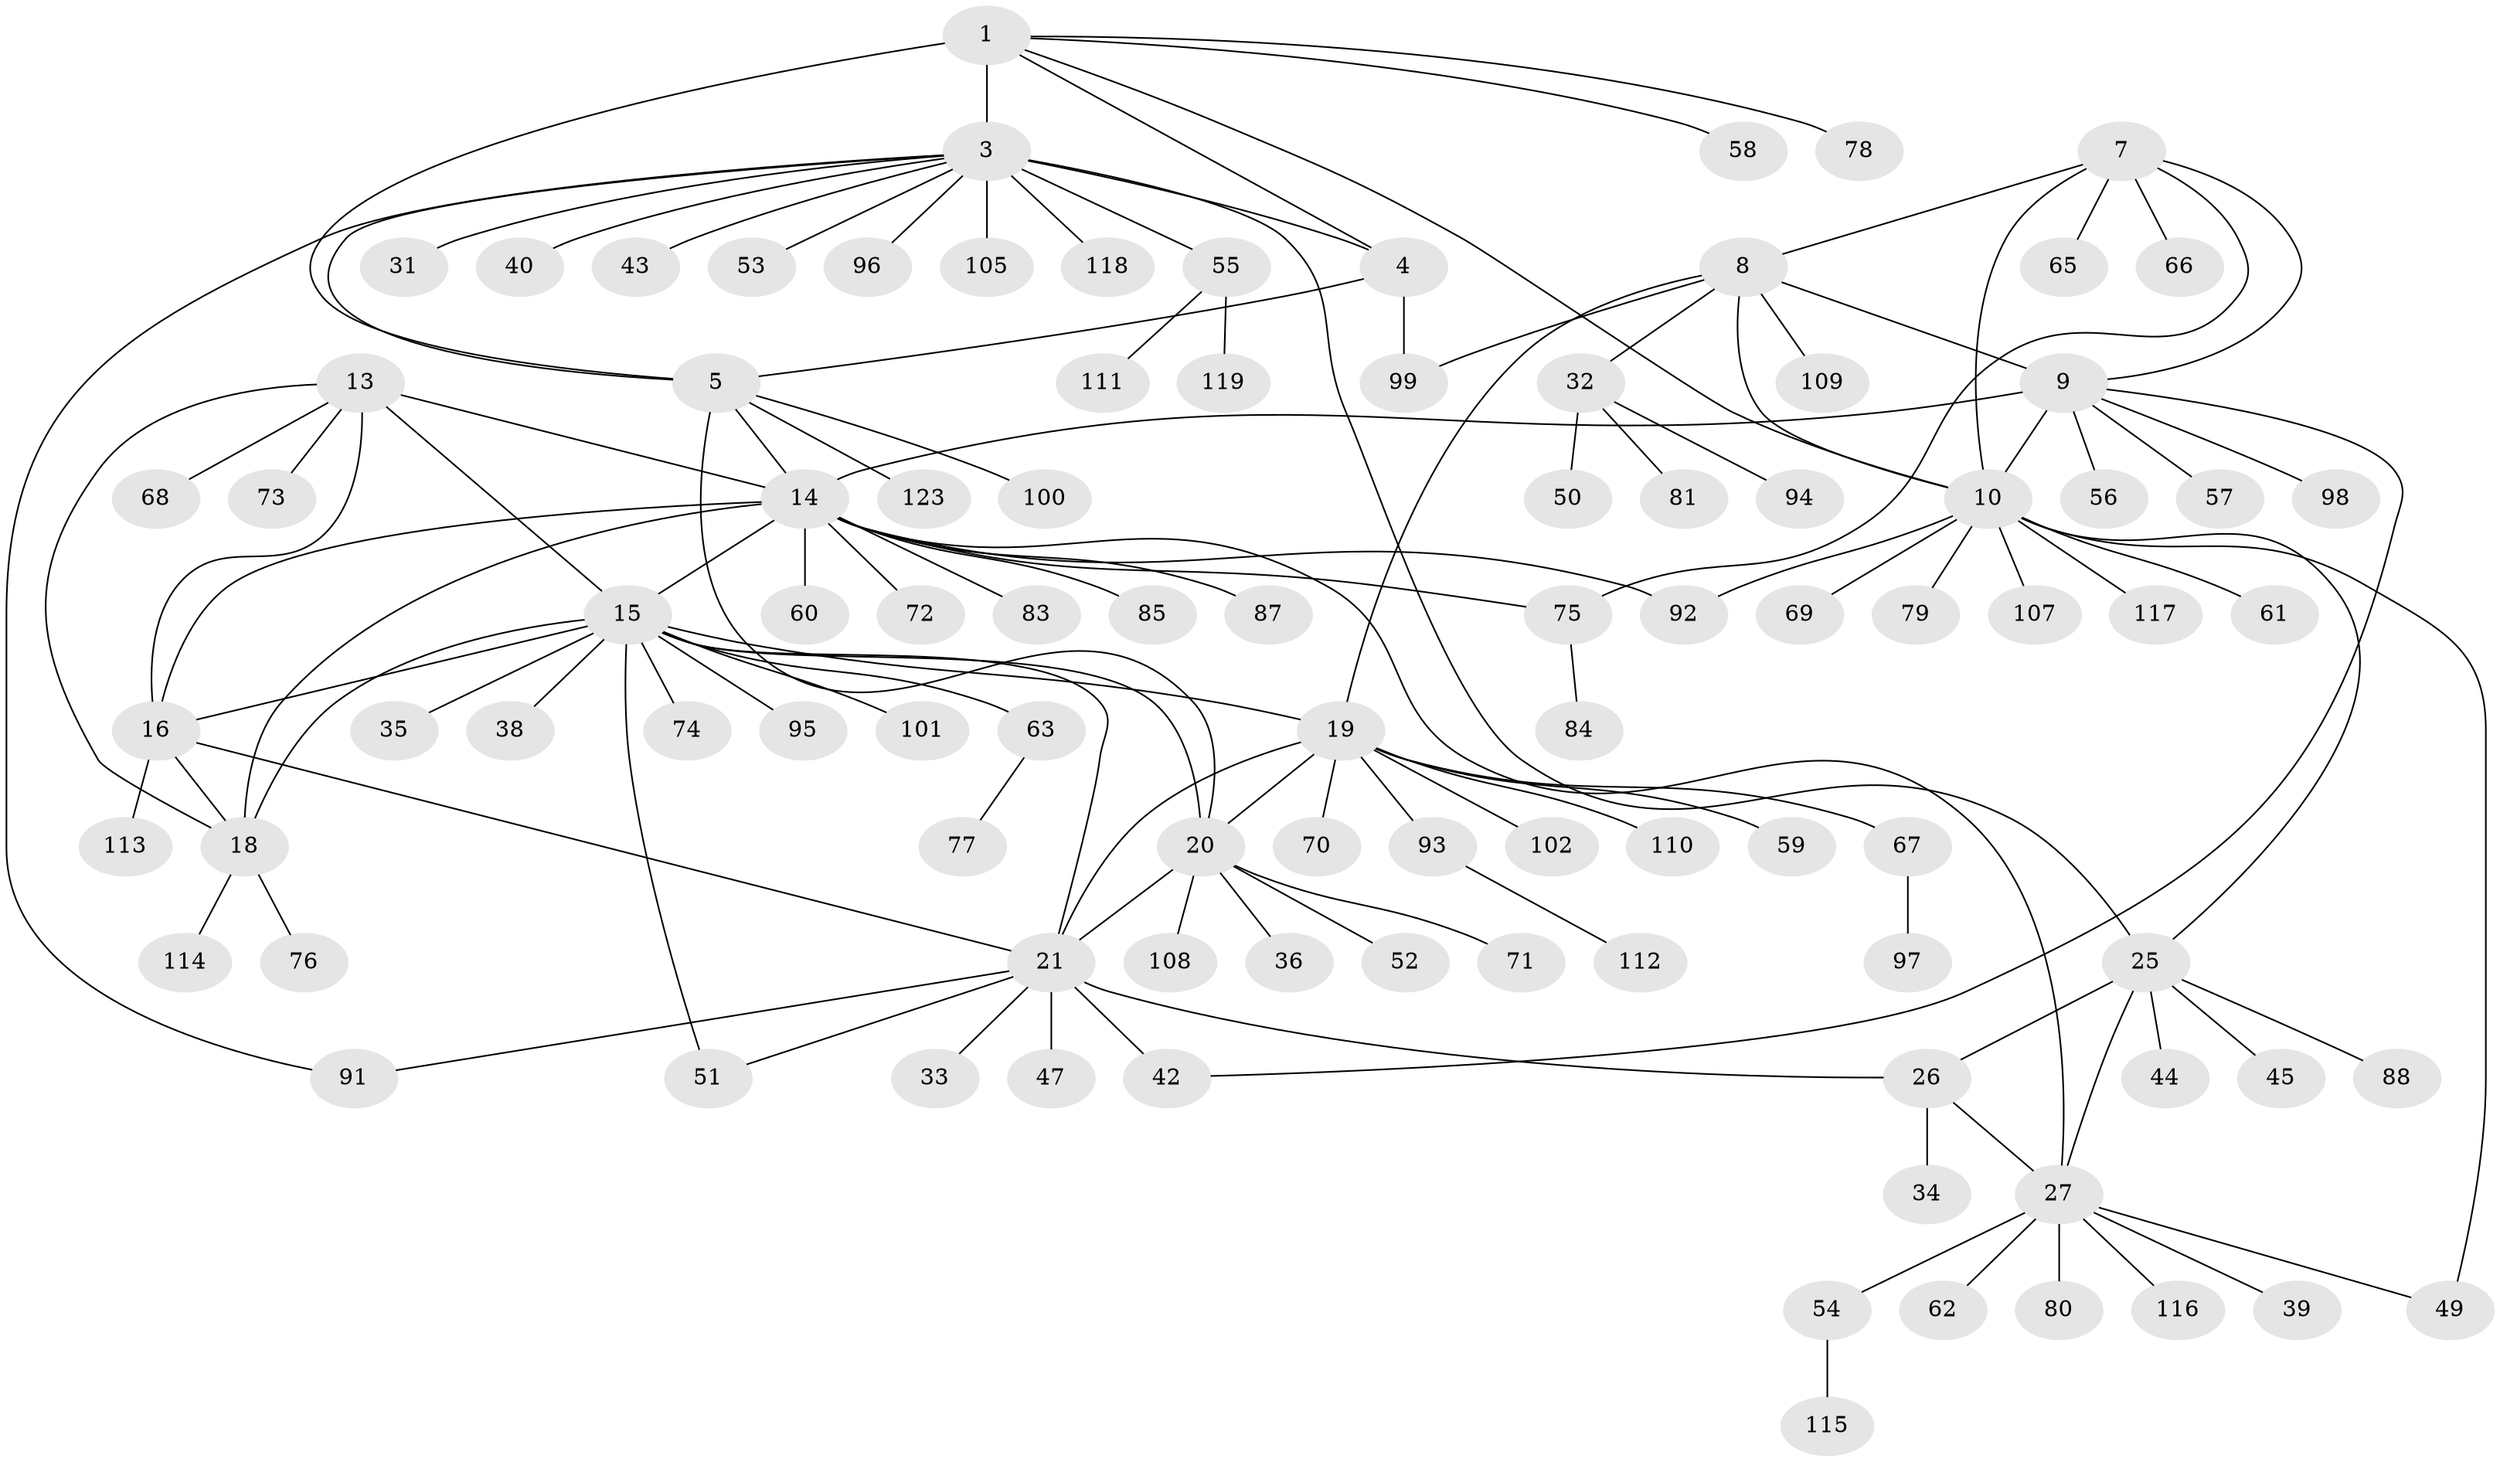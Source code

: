 // original degree distribution, {7: 0.04065040650406504, 6: 0.04065040650406504, 13: 0.008130081300813009, 9: 0.024390243902439025, 10: 0.04065040650406504, 11: 0.016260162601626018, 8: 0.056910569105691054, 12: 0.008130081300813009, 5: 0.008130081300813009, 1: 0.5772357723577236, 4: 0.008130081300813009, 2: 0.11382113821138211, 3: 0.056910569105691054}
// Generated by graph-tools (version 1.1) at 2025/42/03/06/25 10:42:15]
// undirected, 97 vertices, 126 edges
graph export_dot {
graph [start="1"]
  node [color=gray90,style=filled];
  1 [super="+2"];
  3 [super="+6"];
  4 [super="+37"];
  5;
  7 [super="+106"];
  8 [super="+48"];
  9 [super="+11"];
  10 [super="+12"];
  13 [super="+64"];
  14 [super="+17"];
  15 [super="+22"];
  16 [super="+90"];
  18 [super="+121"];
  19 [super="+24"];
  20 [super="+23"];
  21 [super="+46"];
  25 [super="+30"];
  26 [super="+28"];
  27 [super="+29"];
  31;
  32;
  33;
  34 [super="+41"];
  35;
  36 [super="+89"];
  38;
  39;
  40;
  42;
  43;
  44;
  45;
  47;
  49;
  50;
  51;
  52;
  53;
  54;
  55;
  56;
  57;
  58;
  59;
  60;
  61;
  62;
  63 [super="+82"];
  65;
  66;
  67;
  68;
  69 [super="+103"];
  70;
  71;
  72;
  73;
  74;
  75 [super="+86"];
  76;
  77;
  78;
  79;
  80;
  81;
  83;
  84;
  85;
  87;
  88;
  91 [super="+104"];
  92;
  93;
  94;
  95;
  96;
  97 [super="+120"];
  98;
  99 [super="+122"];
  100;
  101;
  102;
  105;
  107;
  108;
  109;
  110;
  111;
  112;
  113;
  114;
  115;
  116;
  117;
  118;
  119;
  123;
  1 -- 3 [weight=4];
  1 -- 4 [weight=2];
  1 -- 5 [weight=2];
  1 -- 10;
  1 -- 58;
  1 -- 78;
  3 -- 4 [weight=2];
  3 -- 5 [weight=2];
  3 -- 25;
  3 -- 31;
  3 -- 40;
  3 -- 43;
  3 -- 53;
  3 -- 55;
  3 -- 105;
  3 -- 118;
  3 -- 96;
  3 -- 91;
  4 -- 5;
  4 -- 99;
  5 -- 20;
  5 -- 100;
  5 -- 123;
  5 -- 14;
  7 -- 8;
  7 -- 9 [weight=2];
  7 -- 10 [weight=2];
  7 -- 65;
  7 -- 66;
  7 -- 75;
  8 -- 9 [weight=2];
  8 -- 10 [weight=2];
  8 -- 19;
  8 -- 32;
  8 -- 99;
  8 -- 109;
  9 -- 10 [weight=4];
  9 -- 42;
  9 -- 14;
  9 -- 98;
  9 -- 56;
  9 -- 57;
  10 -- 25;
  10 -- 49;
  10 -- 61;
  10 -- 92;
  10 -- 107;
  10 -- 117;
  10 -- 69;
  10 -- 79;
  13 -- 14 [weight=2];
  13 -- 15;
  13 -- 16;
  13 -- 18;
  13 -- 68;
  13 -- 73;
  14 -- 15 [weight=2];
  14 -- 16 [weight=2];
  14 -- 18 [weight=2];
  14 -- 27;
  14 -- 60;
  14 -- 87;
  14 -- 92;
  14 -- 72;
  14 -- 83;
  14 -- 85;
  14 -- 75;
  15 -- 16;
  15 -- 18;
  15 -- 35;
  15 -- 38;
  15 -- 51;
  15 -- 63;
  15 -- 74;
  15 -- 101;
  15 -- 19 [weight=2];
  15 -- 20 [weight=2];
  15 -- 21;
  15 -- 95;
  16 -- 18;
  16 -- 113;
  16 -- 21;
  18 -- 76;
  18 -- 114;
  19 -- 20 [weight=4];
  19 -- 21 [weight=2];
  19 -- 70;
  19 -- 67;
  19 -- 102;
  19 -- 110;
  19 -- 59;
  19 -- 93;
  20 -- 21 [weight=2];
  20 -- 52;
  20 -- 36;
  20 -- 71;
  20 -- 108;
  21 -- 33;
  21 -- 42 [weight=2];
  21 -- 47;
  21 -- 51;
  21 -- 26;
  21 -- 91;
  25 -- 26 [weight=4];
  25 -- 27 [weight=4];
  25 -- 44;
  25 -- 45;
  25 -- 88;
  26 -- 27 [weight=4];
  26 -- 34;
  27 -- 39;
  27 -- 49;
  27 -- 62;
  27 -- 80;
  27 -- 116;
  27 -- 54;
  32 -- 50;
  32 -- 81;
  32 -- 94;
  54 -- 115;
  55 -- 111;
  55 -- 119;
  63 -- 77;
  67 -- 97;
  75 -- 84;
  93 -- 112;
}

